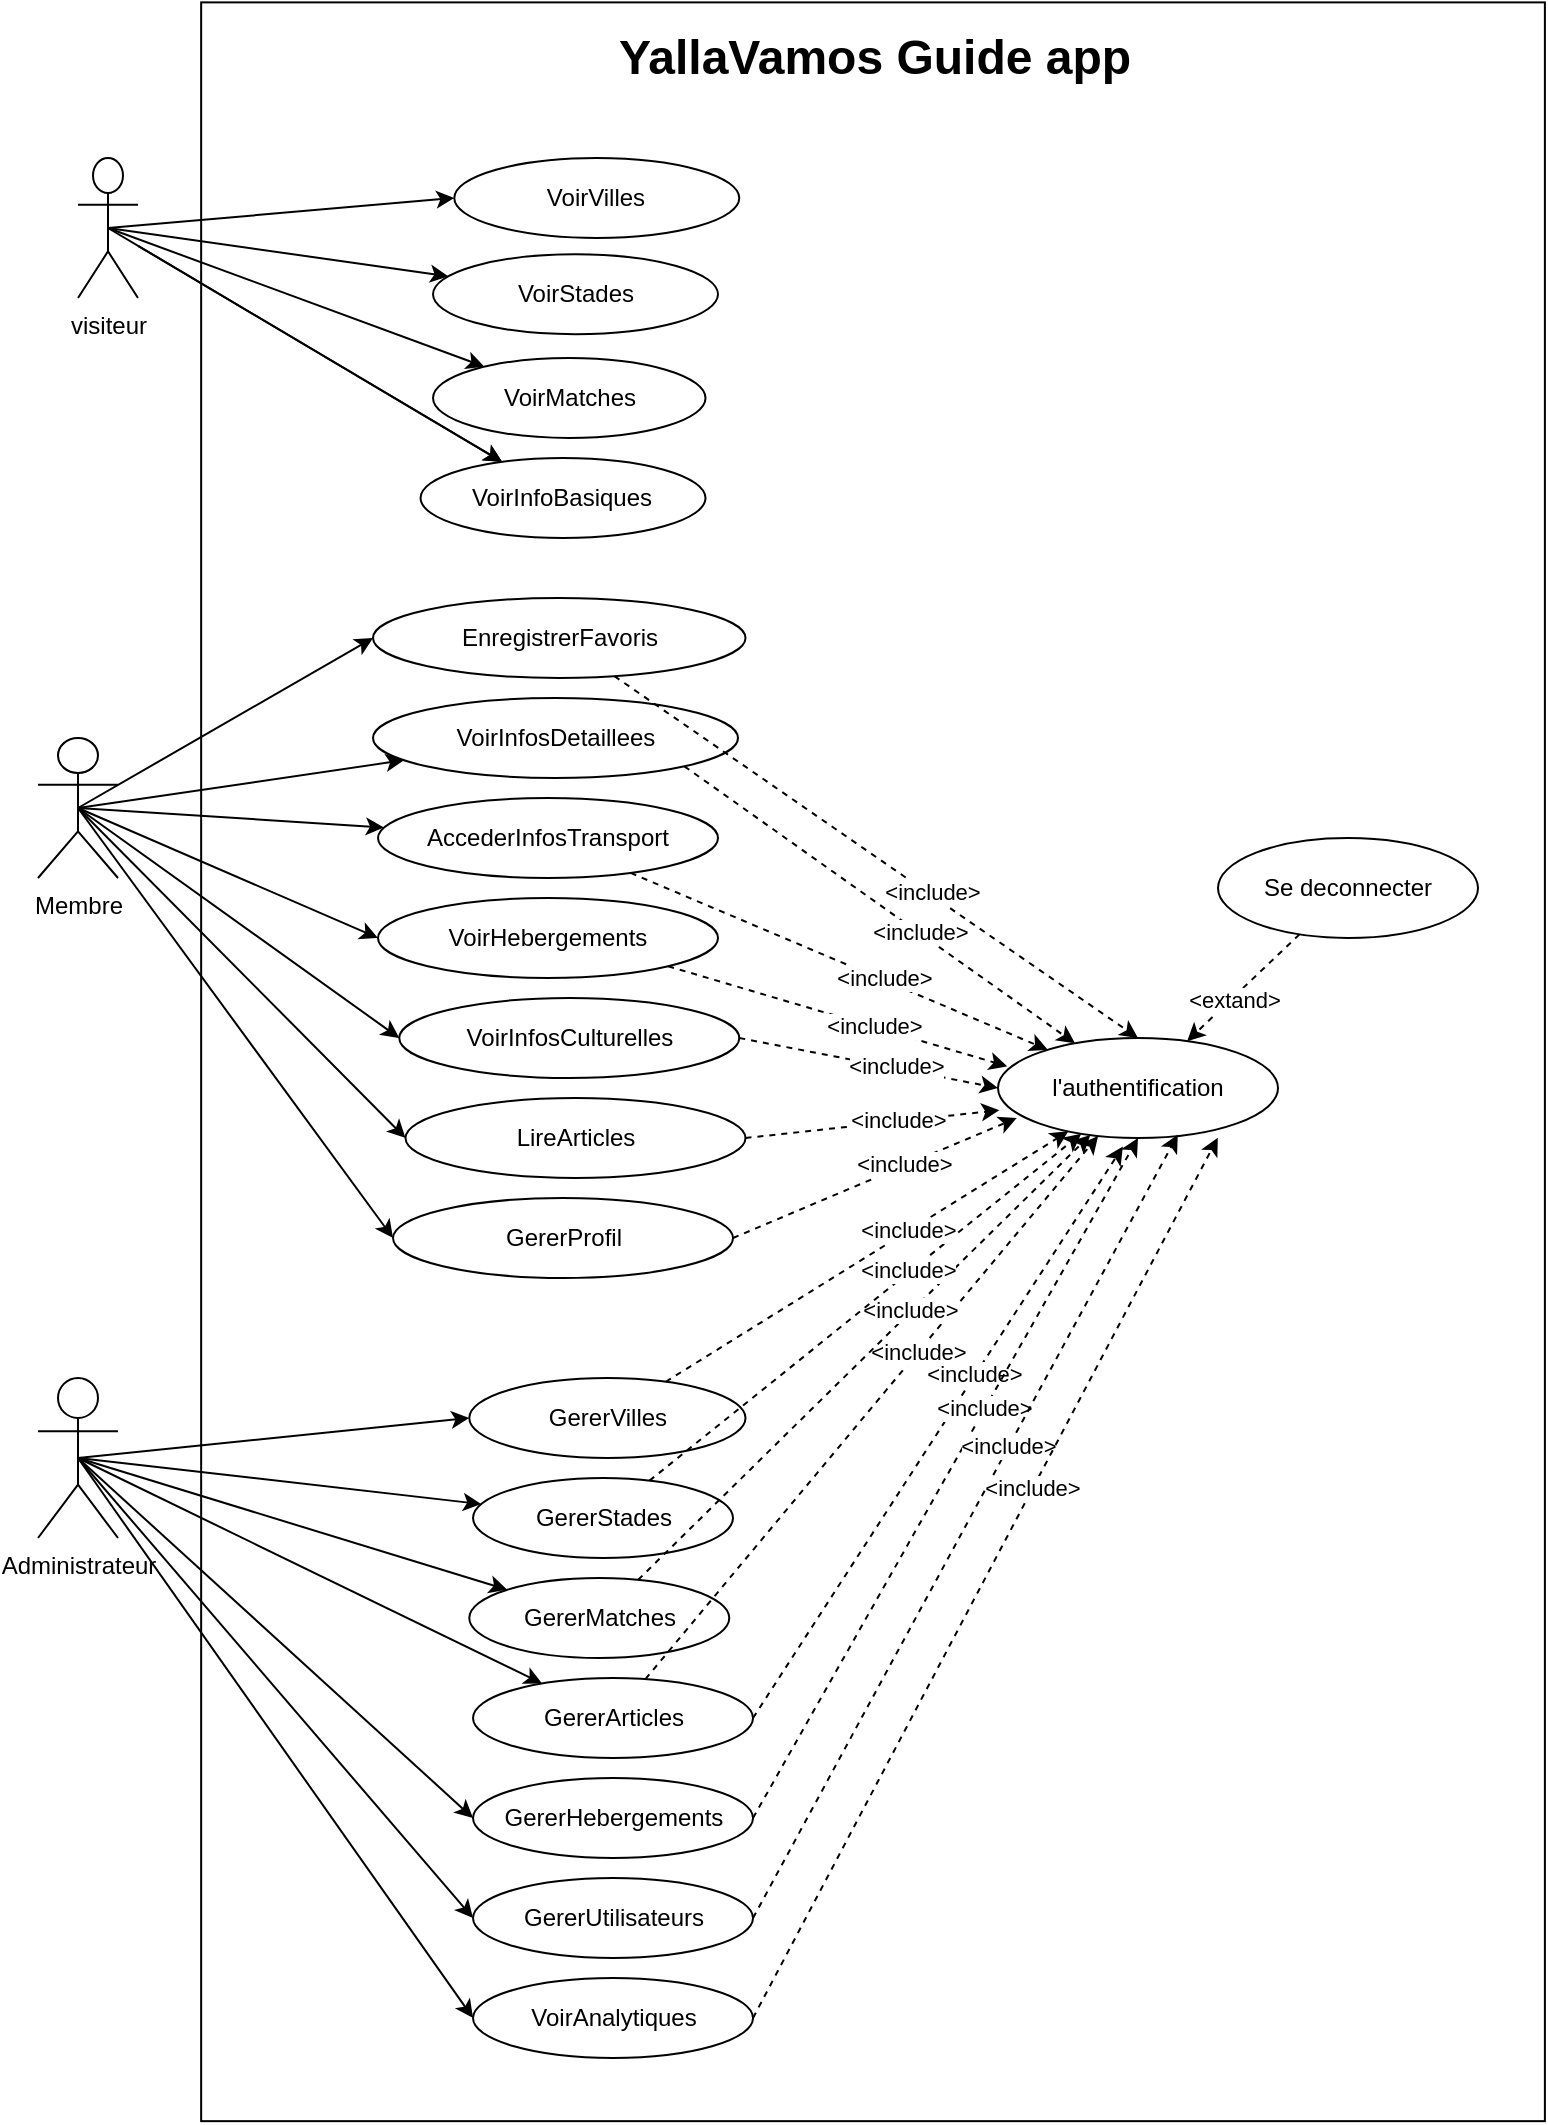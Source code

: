 <mxfile>
    <diagram id="hG0Wyj41N1r8YTa6EXz7" name="Page-1">
        <mxGraphModel dx="1500" dy="1040" grid="1" gridSize="10" guides="1" tooltips="1" connect="1" arrows="1" fold="1" page="1" pageScale="1" pageWidth="850" pageHeight="1100" math="0" shadow="0">
            <root>
                <mxCell id="0"/>
                <mxCell id="1" parent="0"/>
                <mxCell id="cD20SrhtgwTC-DeN6DwE-2" value="" style="rounded=0;whiteSpace=wrap;html=1;rotation=-90;fontStyle=1" parent="1" vertex="1">
                    <mxGeometry x="-82.18" y="215.95" width="1059.38" height="671.87" as="geometry"/>
                </mxCell>
                <mxCell id="cD20SrhtgwTC-DeN6DwE-3" value="YallaVamos Guide app" style="text;strokeColor=none;fillColor=none;html=1;fontSize=24;fontStyle=1;verticalAlign=middle;align=center;" parent="1" vertex="1">
                    <mxGeometry x="353.75" y="30" width="187.5" height="40" as="geometry"/>
                </mxCell>
                <mxCell id="cD20SrhtgwTC-DeN6DwE-42" style="edgeStyle=none;html=1;exitX=0.5;exitY=0.5;exitDx=0;exitDy=0;exitPerimeter=0;entryX=0;entryY=0.5;entryDx=0;entryDy=0;" parent="1" source="cD20SrhtgwTC-DeN6DwE-5" target="cD20SrhtgwTC-DeN6DwE-24" edge="1">
                    <mxGeometry relative="1" as="geometry"/>
                </mxCell>
                <mxCell id="cD20SrhtgwTC-DeN6DwE-43" style="edgeStyle=none;html=1;exitX=0.5;exitY=0.5;exitDx=0;exitDy=0;exitPerimeter=0;" parent="1" source="cD20SrhtgwTC-DeN6DwE-5" target="cD20SrhtgwTC-DeN6DwE-23" edge="1">
                    <mxGeometry relative="1" as="geometry"/>
                </mxCell>
                <mxCell id="cD20SrhtgwTC-DeN6DwE-44" style="edgeStyle=none;html=1;exitX=0.5;exitY=0.5;exitDx=0;exitDy=0;exitPerimeter=0;" parent="1" source="cD20SrhtgwTC-DeN6DwE-5" target="cD20SrhtgwTC-DeN6DwE-22" edge="1">
                    <mxGeometry relative="1" as="geometry"/>
                </mxCell>
                <mxCell id="12" style="edgeStyle=none;html=1;exitX=0.5;exitY=0.5;exitDx=0;exitDy=0;exitPerimeter=0;entryX=0;entryY=0.5;entryDx=0;entryDy=0;" edge="1" parent="1" source="cD20SrhtgwTC-DeN6DwE-5" target="11">
                    <mxGeometry relative="1" as="geometry"/>
                </mxCell>
                <mxCell id="28" style="edgeStyle=none;html=1;entryX=0;entryY=0.5;entryDx=0;entryDy=0;exitX=0.5;exitY=0.5;exitDx=0;exitDy=0;exitPerimeter=0;" edge="1" parent="1" source="cD20SrhtgwTC-DeN6DwE-5" target="19">
                    <mxGeometry relative="1" as="geometry">
                        <mxPoint x="50" y="433" as="sourcePoint"/>
                    </mxGeometry>
                </mxCell>
                <mxCell id="30" style="edgeStyle=none;html=1;exitX=0.5;exitY=0.5;exitDx=0;exitDy=0;exitPerimeter=0;entryX=0;entryY=0.5;entryDx=0;entryDy=0;" edge="1" parent="1" source="cD20SrhtgwTC-DeN6DwE-5" target="20">
                    <mxGeometry relative="1" as="geometry"/>
                </mxCell>
                <mxCell id="cD20SrhtgwTC-DeN6DwE-5" value="Membre" style="shape=umlActor;verticalLabelPosition=bottom;verticalAlign=top;html=1;outlineConnect=0;" parent="1" vertex="1">
                    <mxGeometry x="30" y="390" width="40" height="70" as="geometry"/>
                </mxCell>
                <mxCell id="cD20SrhtgwTC-DeN6DwE-39" style="edgeStyle=none;html=1;exitX=0.5;exitY=0.5;exitDx=0;exitDy=0;exitPerimeter=0;entryX=0;entryY=0.5;entryDx=0;entryDy=0;" parent="1" source="cD20SrhtgwTC-DeN6DwE-7" target="3" edge="1">
                    <mxGeometry relative="1" as="geometry">
                        <mxPoint x="238.885" y="138.66" as="targetPoint"/>
                    </mxGeometry>
                </mxCell>
                <mxCell id="cD20SrhtgwTC-DeN6DwE-40" style="edgeStyle=none;html=1;exitX=0.5;exitY=0.5;exitDx=0;exitDy=0;exitPerimeter=0;" parent="1" source="cD20SrhtgwTC-DeN6DwE-7" target="cD20SrhtgwTC-DeN6DwE-17" edge="1">
                    <mxGeometry relative="1" as="geometry"/>
                </mxCell>
                <mxCell id="cD20SrhtgwTC-DeN6DwE-41" style="edgeStyle=none;html=1;exitX=0.5;exitY=0.5;exitDx=0;exitDy=0;exitPerimeter=0;" parent="1" source="cD20SrhtgwTC-DeN6DwE-7" target="cD20SrhtgwTC-DeN6DwE-18" edge="1">
                    <mxGeometry relative="1" as="geometry"/>
                </mxCell>
                <mxCell id="2" value="" style="edgeStyle=none;html=1;" parent="1" source="cD20SrhtgwTC-DeN6DwE-7" target="6" edge="1">
                    <mxGeometry relative="1" as="geometry">
                        <mxPoint x="90" y="145" as="sourcePoint"/>
                    </mxGeometry>
                </mxCell>
                <mxCell id="cD20SrhtgwTC-DeN6DwE-7" value="visiteur" style="shape=umlActor;verticalLabelPosition=bottom;verticalAlign=top;html=1;outlineConnect=0;" parent="1" vertex="1">
                    <mxGeometry x="50" y="100" width="30" height="70" as="geometry"/>
                </mxCell>
                <mxCell id="cD20SrhtgwTC-DeN6DwE-47" style="edgeStyle=none;html=1;exitX=0.5;exitY=0.5;exitDx=0;exitDy=0;exitPerimeter=0;entryX=0;entryY=0.5;entryDx=0;entryDy=0;" parent="1" source="cD20SrhtgwTC-DeN6DwE-8" target="cD20SrhtgwTC-DeN6DwE-21" edge="1">
                    <mxGeometry relative="1" as="geometry"/>
                </mxCell>
                <mxCell id="cD20SrhtgwTC-DeN6DwE-48" style="edgeStyle=none;html=1;exitX=0.5;exitY=0.5;exitDx=0;exitDy=0;exitPerimeter=0;" parent="1" source="cD20SrhtgwTC-DeN6DwE-8" target="cD20SrhtgwTC-DeN6DwE-11" edge="1">
                    <mxGeometry relative="1" as="geometry"/>
                </mxCell>
                <mxCell id="cD20SrhtgwTC-DeN6DwE-49" style="edgeStyle=none;html=1;exitX=0.5;exitY=0.5;exitDx=0;exitDy=0;exitPerimeter=0;" parent="1" source="cD20SrhtgwTC-DeN6DwE-8" target="cD20SrhtgwTC-DeN6DwE-29" edge="1">
                    <mxGeometry relative="1" as="geometry"/>
                </mxCell>
                <mxCell id="cD20SrhtgwTC-DeN6DwE-50" style="edgeStyle=none;html=1;exitX=0.5;exitY=0.5;exitDx=0;exitDy=0;exitPerimeter=0;" parent="1" source="cD20SrhtgwTC-DeN6DwE-8" target="cD20SrhtgwTC-DeN6DwE-30" edge="1">
                    <mxGeometry relative="1" as="geometry"/>
                </mxCell>
                <mxCell id="42" style="edgeStyle=none;html=1;exitX=0.5;exitY=0.5;exitDx=0;exitDy=0;exitPerimeter=0;entryX=0;entryY=0.5;entryDx=0;entryDy=0;" edge="1" parent="1" source="cD20SrhtgwTC-DeN6DwE-8" target="39">
                    <mxGeometry relative="1" as="geometry"/>
                </mxCell>
                <mxCell id="43" style="edgeStyle=none;html=1;exitX=0.5;exitY=0.5;exitDx=0;exitDy=0;exitPerimeter=0;entryX=0;entryY=0.5;entryDx=0;entryDy=0;" edge="1" parent="1" source="cD20SrhtgwTC-DeN6DwE-8" target="40">
                    <mxGeometry relative="1" as="geometry"/>
                </mxCell>
                <mxCell id="44" style="edgeStyle=none;html=1;exitX=0.5;exitY=0.5;exitDx=0;exitDy=0;exitPerimeter=0;entryX=0;entryY=0.5;entryDx=0;entryDy=0;" edge="1" parent="1" source="cD20SrhtgwTC-DeN6DwE-8" target="41">
                    <mxGeometry relative="1" as="geometry"/>
                </mxCell>
                <mxCell id="cD20SrhtgwTC-DeN6DwE-8" value="Administrateur" style="shape=umlActor;verticalLabelPosition=bottom;verticalAlign=top;html=1;outlineConnect=0;" parent="1" vertex="1">
                    <mxGeometry x="30" y="710" width="40" height="80" as="geometry"/>
                </mxCell>
                <mxCell id="cD20SrhtgwTC-DeN6DwE-11" value="GererStades" style="ellipse;whiteSpace=wrap;html=1;" parent="1" vertex="1">
                    <mxGeometry x="247.51" y="760" width="130" height="40" as="geometry"/>
                </mxCell>
                <mxCell id="cD20SrhtgwTC-DeN6DwE-17" value="VoirStades" style="ellipse;whiteSpace=wrap;html=1;" parent="1" vertex="1">
                    <mxGeometry x="227.51" y="148.13" width="142.49" height="40" as="geometry"/>
                </mxCell>
                <mxCell id="cD20SrhtgwTC-DeN6DwE-18" value="VoirMatches" style="ellipse;whiteSpace=wrap;html=1;" parent="1" vertex="1">
                    <mxGeometry x="227.51" y="200" width="136.25" height="40" as="geometry"/>
                </mxCell>
                <mxCell id="cD20SrhtgwTC-DeN6DwE-21" value="GererVilles" style="ellipse;whiteSpace=wrap;html=1;" parent="1" vertex="1">
                    <mxGeometry x="245.64" y="710" width="138.12" height="40" as="geometry"/>
                </mxCell>
                <mxCell id="cD20SrhtgwTC-DeN6DwE-22" value="AccederInfosTransport" style="ellipse;whiteSpace=wrap;html=1;" parent="1" vertex="1">
                    <mxGeometry x="200" y="420" width="170" height="40" as="geometry"/>
                </mxCell>
                <mxCell id="cD20SrhtgwTC-DeN6DwE-23" value="VoirInfosDetaillees" style="ellipse;whiteSpace=wrap;html=1;" parent="1" vertex="1">
                    <mxGeometry x="197.51" y="370" width="182.49" height="40" as="geometry"/>
                </mxCell>
                <mxCell id="cD20SrhtgwTC-DeN6DwE-24" value="EnregistrerFavoris" style="ellipse;whiteSpace=wrap;html=1;" parent="1" vertex="1">
                    <mxGeometry x="197.51" y="320" width="186.25" height="40" as="geometry"/>
                </mxCell>
                <mxCell id="cD20SrhtgwTC-DeN6DwE-29" value="GererMatches" style="ellipse;whiteSpace=wrap;html=1;" parent="1" vertex="1">
                    <mxGeometry x="245.64" y="810" width="130" height="40" as="geometry"/>
                </mxCell>
                <mxCell id="cD20SrhtgwTC-DeN6DwE-30" value="GererArticles" style="ellipse;whiteSpace=wrap;html=1;" parent="1" vertex="1">
                    <mxGeometry x="247.51" y="860" width="140" height="40" as="geometry"/>
                </mxCell>
                <mxCell id="cD20SrhtgwTC-DeN6DwE-37" value="Se deconnecter" style="ellipse;whiteSpace=wrap;html=1;" parent="1" vertex="1">
                    <mxGeometry x="620" y="440" width="130" height="50" as="geometry"/>
                </mxCell>
                <mxCell id="cD20SrhtgwTC-DeN6DwE-38" value="l'authentification" style="ellipse;whiteSpace=wrap;html=1;" parent="1" vertex="1">
                    <mxGeometry x="510" y="540" width="140" height="50" as="geometry"/>
                </mxCell>
                <mxCell id="cD20SrhtgwTC-DeN6DwE-72" value="" style="endArrow=classic;html=1;dashed=1;" parent="1" source="cD20SrhtgwTC-DeN6DwE-30" target="cD20SrhtgwTC-DeN6DwE-38" edge="1">
                    <mxGeometry width="50" height="50" relative="1" as="geometry">
                        <mxPoint x="367.337" y="960.265" as="sourcePoint"/>
                        <mxPoint x="570.503" y="622.678" as="targetPoint"/>
                    </mxGeometry>
                </mxCell>
                <mxCell id="cD20SrhtgwTC-DeN6DwE-73" value="&amp;lt;include&amp;gt;" style="edgeLabel;html=1;align=center;verticalAlign=middle;resizable=0;points=[];" parent="cD20SrhtgwTC-DeN6DwE-72" vertex="1" connectable="0">
                    <mxGeometry x="0.204" y="1" relative="1" as="geometry">
                        <mxPoint as="offset"/>
                    </mxGeometry>
                </mxCell>
                <mxCell id="cD20SrhtgwTC-DeN6DwE-74" value="" style="endArrow=classic;html=1;dashed=1;" parent="1" source="cD20SrhtgwTC-DeN6DwE-29" target="cD20SrhtgwTC-DeN6DwE-38" edge="1">
                    <mxGeometry width="50" height="50" relative="1" as="geometry">
                        <mxPoint x="373.251" y="664.527" as="sourcePoint"/>
                        <mxPoint x="544.247" y="593.921" as="targetPoint"/>
                    </mxGeometry>
                </mxCell>
                <mxCell id="cD20SrhtgwTC-DeN6DwE-75" value="&amp;lt;include&amp;gt;" style="edgeLabel;html=1;align=center;verticalAlign=middle;resizable=0;points=[];" parent="cD20SrhtgwTC-DeN6DwE-74" vertex="1" connectable="0">
                    <mxGeometry x="0.204" y="1" relative="1" as="geometry">
                        <mxPoint as="offset"/>
                    </mxGeometry>
                </mxCell>
                <mxCell id="cD20SrhtgwTC-DeN6DwE-76" value="" style="endArrow=classic;html=1;dashed=1;" parent="1" source="cD20SrhtgwTC-DeN6DwE-11" target="cD20SrhtgwTC-DeN6DwE-38" edge="1">
                    <mxGeometry width="50" height="50" relative="1" as="geometry">
                        <mxPoint x="383.251" y="674.527" as="sourcePoint"/>
                        <mxPoint x="554.247" y="603.921" as="targetPoint"/>
                    </mxGeometry>
                </mxCell>
                <mxCell id="cD20SrhtgwTC-DeN6DwE-77" value="&amp;lt;include&amp;gt;" style="edgeLabel;html=1;align=center;verticalAlign=middle;resizable=0;points=[];" parent="cD20SrhtgwTC-DeN6DwE-76" vertex="1" connectable="0">
                    <mxGeometry x="0.204" y="1" relative="1" as="geometry">
                        <mxPoint as="offset"/>
                    </mxGeometry>
                </mxCell>
                <mxCell id="cD20SrhtgwTC-DeN6DwE-78" value="" style="endArrow=classic;html=1;dashed=1;" parent="1" source="cD20SrhtgwTC-DeN6DwE-21" target="cD20SrhtgwTC-DeN6DwE-38" edge="1">
                    <mxGeometry width="50" height="50" relative="1" as="geometry">
                        <mxPoint x="393.251" y="684.527" as="sourcePoint"/>
                        <mxPoint x="564.247" y="613.921" as="targetPoint"/>
                    </mxGeometry>
                </mxCell>
                <mxCell id="cD20SrhtgwTC-DeN6DwE-79" value="&amp;lt;include&amp;gt;" style="edgeLabel;html=1;align=center;verticalAlign=middle;resizable=0;points=[];" parent="cD20SrhtgwTC-DeN6DwE-78" vertex="1" connectable="0">
                    <mxGeometry x="0.204" y="1" relative="1" as="geometry">
                        <mxPoint as="offset"/>
                    </mxGeometry>
                </mxCell>
                <mxCell id="cD20SrhtgwTC-DeN6DwE-80" value="" style="endArrow=classic;html=1;dashed=1;" parent="1" source="cD20SrhtgwTC-DeN6DwE-22" target="cD20SrhtgwTC-DeN6DwE-38" edge="1">
                    <mxGeometry width="50" height="50" relative="1" as="geometry">
                        <mxPoint x="377.951" y="539.841" as="sourcePoint"/>
                        <mxPoint x="526.236" y="564.685" as="targetPoint"/>
                    </mxGeometry>
                </mxCell>
                <mxCell id="cD20SrhtgwTC-DeN6DwE-81" value="&amp;lt;include&amp;gt;" style="edgeLabel;html=1;align=center;verticalAlign=middle;resizable=0;points=[];" parent="cD20SrhtgwTC-DeN6DwE-80" vertex="1" connectable="0">
                    <mxGeometry x="0.204" y="1" relative="1" as="geometry">
                        <mxPoint as="offset"/>
                    </mxGeometry>
                </mxCell>
                <mxCell id="cD20SrhtgwTC-DeN6DwE-82" value="" style="endArrow=classic;html=1;dashed=1;exitX=1;exitY=1;exitDx=0;exitDy=0;" parent="1" source="cD20SrhtgwTC-DeN6DwE-23" target="cD20SrhtgwTC-DeN6DwE-38" edge="1">
                    <mxGeometry width="50" height="50" relative="1" as="geometry">
                        <mxPoint x="387.951" y="549.841" as="sourcePoint"/>
                        <mxPoint x="540" y="570" as="targetPoint"/>
                    </mxGeometry>
                </mxCell>
                <mxCell id="cD20SrhtgwTC-DeN6DwE-83" value="&amp;lt;include&amp;gt;" style="edgeLabel;html=1;align=center;verticalAlign=middle;resizable=0;points=[];" parent="cD20SrhtgwTC-DeN6DwE-82" vertex="1" connectable="0">
                    <mxGeometry x="0.204" y="1" relative="1" as="geometry">
                        <mxPoint as="offset"/>
                    </mxGeometry>
                </mxCell>
                <mxCell id="cD20SrhtgwTC-DeN6DwE-84" value="" style="endArrow=classic;html=1;dashed=1;entryX=0.5;entryY=0;entryDx=0;entryDy=0;" parent="1" source="cD20SrhtgwTC-DeN6DwE-24" target="cD20SrhtgwTC-DeN6DwE-38" edge="1">
                    <mxGeometry width="50" height="50" relative="1" as="geometry">
                        <mxPoint x="393.188" y="414.161" as="sourcePoint"/>
                        <mxPoint x="561.943" y="552.096" as="targetPoint"/>
                    </mxGeometry>
                </mxCell>
                <mxCell id="cD20SrhtgwTC-DeN6DwE-85" value="&amp;lt;include&amp;gt;" style="edgeLabel;html=1;align=center;verticalAlign=middle;resizable=0;points=[];" parent="cD20SrhtgwTC-DeN6DwE-84" vertex="1" connectable="0">
                    <mxGeometry x="0.204" y="1" relative="1" as="geometry">
                        <mxPoint as="offset"/>
                    </mxGeometry>
                </mxCell>
                <mxCell id="cD20SrhtgwTC-DeN6DwE-86" value="" style="endArrow=classic;html=1;dashed=1;" parent="1" source="cD20SrhtgwTC-DeN6DwE-37" target="cD20SrhtgwTC-DeN6DwE-38" edge="1">
                    <mxGeometry width="50" height="50" relative="1" as="geometry">
                        <mxPoint x="353.887" y="369.258" as="sourcePoint"/>
                        <mxPoint x="590" y="550" as="targetPoint"/>
                    </mxGeometry>
                </mxCell>
                <mxCell id="cD20SrhtgwTC-DeN6DwE-87" value="&amp;lt;extand&amp;gt;" style="edgeLabel;html=1;align=center;verticalAlign=middle;resizable=0;points=[];" parent="cD20SrhtgwTC-DeN6DwE-86" vertex="1" connectable="0">
                    <mxGeometry x="0.204" y="1" relative="1" as="geometry">
                        <mxPoint as="offset"/>
                    </mxGeometry>
                </mxCell>
                <mxCell id="3" value="VoirVilles" style="ellipse;whiteSpace=wrap;html=1;" vertex="1" parent="1">
                    <mxGeometry x="238.15" y="100" width="142.49" height="40" as="geometry"/>
                </mxCell>
                <mxCell id="10" style="edgeStyle=none;html=1;exitX=0.5;exitY=0.5;exitDx=0;exitDy=0;exitPerimeter=0;" edge="1" parent="1" source="cD20SrhtgwTC-DeN6DwE-7" target="6">
                    <mxGeometry relative="1" as="geometry"/>
                </mxCell>
                <mxCell id="6" value="VoirInfoBasiques" style="ellipse;whiteSpace=wrap;html=1;" vertex="1" parent="1">
                    <mxGeometry x="221.27" y="250" width="142.49" height="40" as="geometry"/>
                </mxCell>
                <mxCell id="11" value="LireArticles" style="ellipse;whiteSpace=wrap;html=1;" vertex="1" parent="1">
                    <mxGeometry x="213.75" y="570" width="170" height="40" as="geometry"/>
                </mxCell>
                <mxCell id="13" value="" style="endArrow=classic;html=1;dashed=1;exitX=1;exitY=0.5;exitDx=0;exitDy=0;entryX=0.005;entryY=0.722;entryDx=0;entryDy=0;entryPerimeter=0;" edge="1" parent="1" source="11" target="cD20SrhtgwTC-DeN6DwE-38">
                    <mxGeometry width="50" height="50" relative="1" as="geometry">
                        <mxPoint x="358.545" y="523.688" as="sourcePoint"/>
                        <mxPoint x="530.364" y="561.909" as="targetPoint"/>
                    </mxGeometry>
                </mxCell>
                <mxCell id="14" value="&amp;lt;include&amp;gt;" style="edgeLabel;html=1;align=center;verticalAlign=middle;resizable=0;points=[];" vertex="1" connectable="0" parent="13">
                    <mxGeometry x="0.204" y="1" relative="1" as="geometry">
                        <mxPoint as="offset"/>
                    </mxGeometry>
                </mxCell>
                <mxCell id="18" value="VoirInfosCulturelles" style="ellipse;whiteSpace=wrap;html=1;" vertex="1" parent="1">
                    <mxGeometry x="210.64" y="520" width="170" height="40" as="geometry"/>
                </mxCell>
                <mxCell id="19" value="VoirHebergements" style="ellipse;whiteSpace=wrap;html=1;" vertex="1" parent="1">
                    <mxGeometry x="200" y="470" width="170" height="40" as="geometry"/>
                </mxCell>
                <mxCell id="20" value="GererProfil" style="ellipse;whiteSpace=wrap;html=1;" vertex="1" parent="1">
                    <mxGeometry x="207.51" y="620" width="170" height="40" as="geometry"/>
                </mxCell>
                <mxCell id="29" style="edgeStyle=none;html=1;entryX=0;entryY=0.5;entryDx=0;entryDy=0;exitX=0.5;exitY=0.5;exitDx=0;exitDy=0;exitPerimeter=0;" edge="1" parent="1" source="cD20SrhtgwTC-DeN6DwE-5" target="18">
                    <mxGeometry relative="1" as="geometry">
                        <mxPoint x="40.0" y="435" as="sourcePoint"/>
                        <mxPoint x="205.63" y="500" as="targetPoint"/>
                    </mxGeometry>
                </mxCell>
                <mxCell id="31" value="" style="endArrow=classic;html=1;dashed=1;exitX=1;exitY=1;exitDx=0;exitDy=0;entryX=0.033;entryY=0.283;entryDx=0;entryDy=0;entryPerimeter=0;" edge="1" parent="1" source="19" target="cD20SrhtgwTC-DeN6DwE-38">
                    <mxGeometry width="50" height="50" relative="1" as="geometry">
                        <mxPoint x="336.558" y="467.447" as="sourcePoint"/>
                        <mxPoint x="544.904" y="555.879" as="targetPoint"/>
                    </mxGeometry>
                </mxCell>
                <mxCell id="32" value="&amp;lt;include&amp;gt;" style="edgeLabel;html=1;align=center;verticalAlign=middle;resizable=0;points=[];" vertex="1" connectable="0" parent="31">
                    <mxGeometry x="0.204" y="1" relative="1" as="geometry">
                        <mxPoint as="offset"/>
                    </mxGeometry>
                </mxCell>
                <mxCell id="33" value="" style="endArrow=classic;html=1;dashed=1;exitX=1;exitY=0.5;exitDx=0;exitDy=0;entryX=0;entryY=0.5;entryDx=0;entryDy=0;" edge="1" parent="1" source="18" target="cD20SrhtgwTC-DeN6DwE-38">
                    <mxGeometry width="50" height="50" relative="1" as="geometry">
                        <mxPoint x="346.558" y="477.447" as="sourcePoint"/>
                        <mxPoint x="554.904" y="565.879" as="targetPoint"/>
                    </mxGeometry>
                </mxCell>
                <mxCell id="34" value="&amp;lt;include&amp;gt;" style="edgeLabel;html=1;align=center;verticalAlign=middle;resizable=0;points=[];" vertex="1" connectable="0" parent="33">
                    <mxGeometry x="0.204" y="1" relative="1" as="geometry">
                        <mxPoint as="offset"/>
                    </mxGeometry>
                </mxCell>
                <mxCell id="35" value="" style="endArrow=classic;html=1;dashed=1;exitX=1;exitY=0.5;exitDx=0;exitDy=0;entryX=0.067;entryY=0.8;entryDx=0;entryDy=0;entryPerimeter=0;" edge="1" parent="1" source="20" target="cD20SrhtgwTC-DeN6DwE-38">
                    <mxGeometry width="50" height="50" relative="1" as="geometry">
                        <mxPoint x="393.75" y="600" as="sourcePoint"/>
                        <mxPoint x="520.7" y="586.1" as="targetPoint"/>
                    </mxGeometry>
                </mxCell>
                <mxCell id="36" value="&amp;lt;include&amp;gt;" style="edgeLabel;html=1;align=center;verticalAlign=middle;resizable=0;points=[];" vertex="1" connectable="0" parent="35">
                    <mxGeometry x="0.204" y="1" relative="1" as="geometry">
                        <mxPoint as="offset"/>
                    </mxGeometry>
                </mxCell>
                <mxCell id="39" value="GererHebergements" style="ellipse;whiteSpace=wrap;html=1;" vertex="1" parent="1">
                    <mxGeometry x="247.51" y="910" width="140" height="40" as="geometry"/>
                </mxCell>
                <mxCell id="40" value="GererUtilisateurs" style="ellipse;whiteSpace=wrap;html=1;" vertex="1" parent="1">
                    <mxGeometry x="247.51" y="960" width="140" height="40" as="geometry"/>
                </mxCell>
                <mxCell id="41" value="VoirAnalytiques" style="ellipse;whiteSpace=wrap;html=1;" vertex="1" parent="1">
                    <mxGeometry x="247.51" y="1010" width="140" height="40" as="geometry"/>
                </mxCell>
                <mxCell id="45" value="" style="endArrow=classic;html=1;dashed=1;exitX=1;exitY=0.5;exitDx=0;exitDy=0;entryX=0.446;entryY=1.086;entryDx=0;entryDy=0;entryPerimeter=0;" edge="1" parent="1" source="cD20SrhtgwTC-DeN6DwE-30" target="cD20SrhtgwTC-DeN6DwE-38">
                    <mxGeometry width="50" height="50" relative="1" as="geometry">
                        <mxPoint x="343.759" y="870.546" as="sourcePoint"/>
                        <mxPoint x="570.019" y="598.96" as="targetPoint"/>
                    </mxGeometry>
                </mxCell>
                <mxCell id="46" value="&amp;lt;include&amp;gt;" style="edgeLabel;html=1;align=center;verticalAlign=middle;resizable=0;points=[];" vertex="1" connectable="0" parent="45">
                    <mxGeometry x="0.204" y="1" relative="1" as="geometry">
                        <mxPoint as="offset"/>
                    </mxGeometry>
                </mxCell>
                <mxCell id="47" value="" style="endArrow=classic;html=1;dashed=1;exitX=1;exitY=0.5;exitDx=0;exitDy=0;entryX=0.5;entryY=1;entryDx=0;entryDy=0;" edge="1" parent="1" source="39" target="cD20SrhtgwTC-DeN6DwE-38">
                    <mxGeometry width="50" height="50" relative="1" as="geometry">
                        <mxPoint x="397.51" y="890" as="sourcePoint"/>
                        <mxPoint x="582.44" y="604.3" as="targetPoint"/>
                    </mxGeometry>
                </mxCell>
                <mxCell id="48" value="&amp;lt;include&amp;gt;" style="edgeLabel;html=1;align=center;verticalAlign=middle;resizable=0;points=[];" vertex="1" connectable="0" parent="47">
                    <mxGeometry x="0.204" y="1" relative="1" as="geometry">
                        <mxPoint as="offset"/>
                    </mxGeometry>
                </mxCell>
                <mxCell id="49" value="" style="endArrow=classic;html=1;dashed=1;exitX=1;exitY=0.5;exitDx=0;exitDy=0;entryX=0.642;entryY=0.967;entryDx=0;entryDy=0;entryPerimeter=0;" edge="1" parent="1" source="40" target="cD20SrhtgwTC-DeN6DwE-38">
                    <mxGeometry width="50" height="50" relative="1" as="geometry">
                        <mxPoint x="407.51" y="900" as="sourcePoint"/>
                        <mxPoint x="592.44" y="614.3" as="targetPoint"/>
                    </mxGeometry>
                </mxCell>
                <mxCell id="50" value="&amp;lt;include&amp;gt;" style="edgeLabel;html=1;align=center;verticalAlign=middle;resizable=0;points=[];" vertex="1" connectable="0" parent="49">
                    <mxGeometry x="0.204" y="1" relative="1" as="geometry">
                        <mxPoint as="offset"/>
                    </mxGeometry>
                </mxCell>
                <mxCell id="51" value="" style="endArrow=classic;html=1;dashed=1;exitX=1;exitY=0.5;exitDx=0;exitDy=0;entryX=0.785;entryY=0.997;entryDx=0;entryDy=0;entryPerimeter=0;" edge="1" parent="1" source="41" target="cD20SrhtgwTC-DeN6DwE-38">
                    <mxGeometry width="50" height="50" relative="1" as="geometry">
                        <mxPoint x="397.51" y="990" as="sourcePoint"/>
                        <mxPoint x="609.88" y="598.35" as="targetPoint"/>
                    </mxGeometry>
                </mxCell>
                <mxCell id="52" value="&amp;lt;include&amp;gt;" style="edgeLabel;html=1;align=center;verticalAlign=middle;resizable=0;points=[];" vertex="1" connectable="0" parent="51">
                    <mxGeometry x="0.204" y="1" relative="1" as="geometry">
                        <mxPoint as="offset"/>
                    </mxGeometry>
                </mxCell>
            </root>
        </mxGraphModel>
    </diagram>
</mxfile>